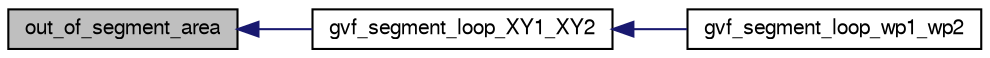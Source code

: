 digraph "out_of_segment_area"
{
  edge [fontname="FreeSans",fontsize="10",labelfontname="FreeSans",labelfontsize="10"];
  node [fontname="FreeSans",fontsize="10",shape=record];
  rankdir="LR";
  Node1 [label="out_of_segment_area",height=0.2,width=0.4,color="black", fillcolor="grey75", style="filled", fontcolor="black"];
  Node1 -> Node2 [dir="back",color="midnightblue",fontsize="10",style="solid",fontname="FreeSans"];
  Node2 [label="gvf_segment_loop_XY1_XY2",height=0.2,width=0.4,color="black", fillcolor="white", style="filled",URL="$gvf_8h.html#a2a80f941eb0ac816db8dce5ca5980935"];
  Node2 -> Node3 [dir="back",color="midnightblue",fontsize="10",style="solid",fontname="FreeSans"];
  Node3 [label="gvf_segment_loop_wp1_wp2",height=0.2,width=0.4,color="black", fillcolor="white", style="filled",URL="$gvf_8h.html#ab89de481d1873a1230bebc3f7602650c"];
}

